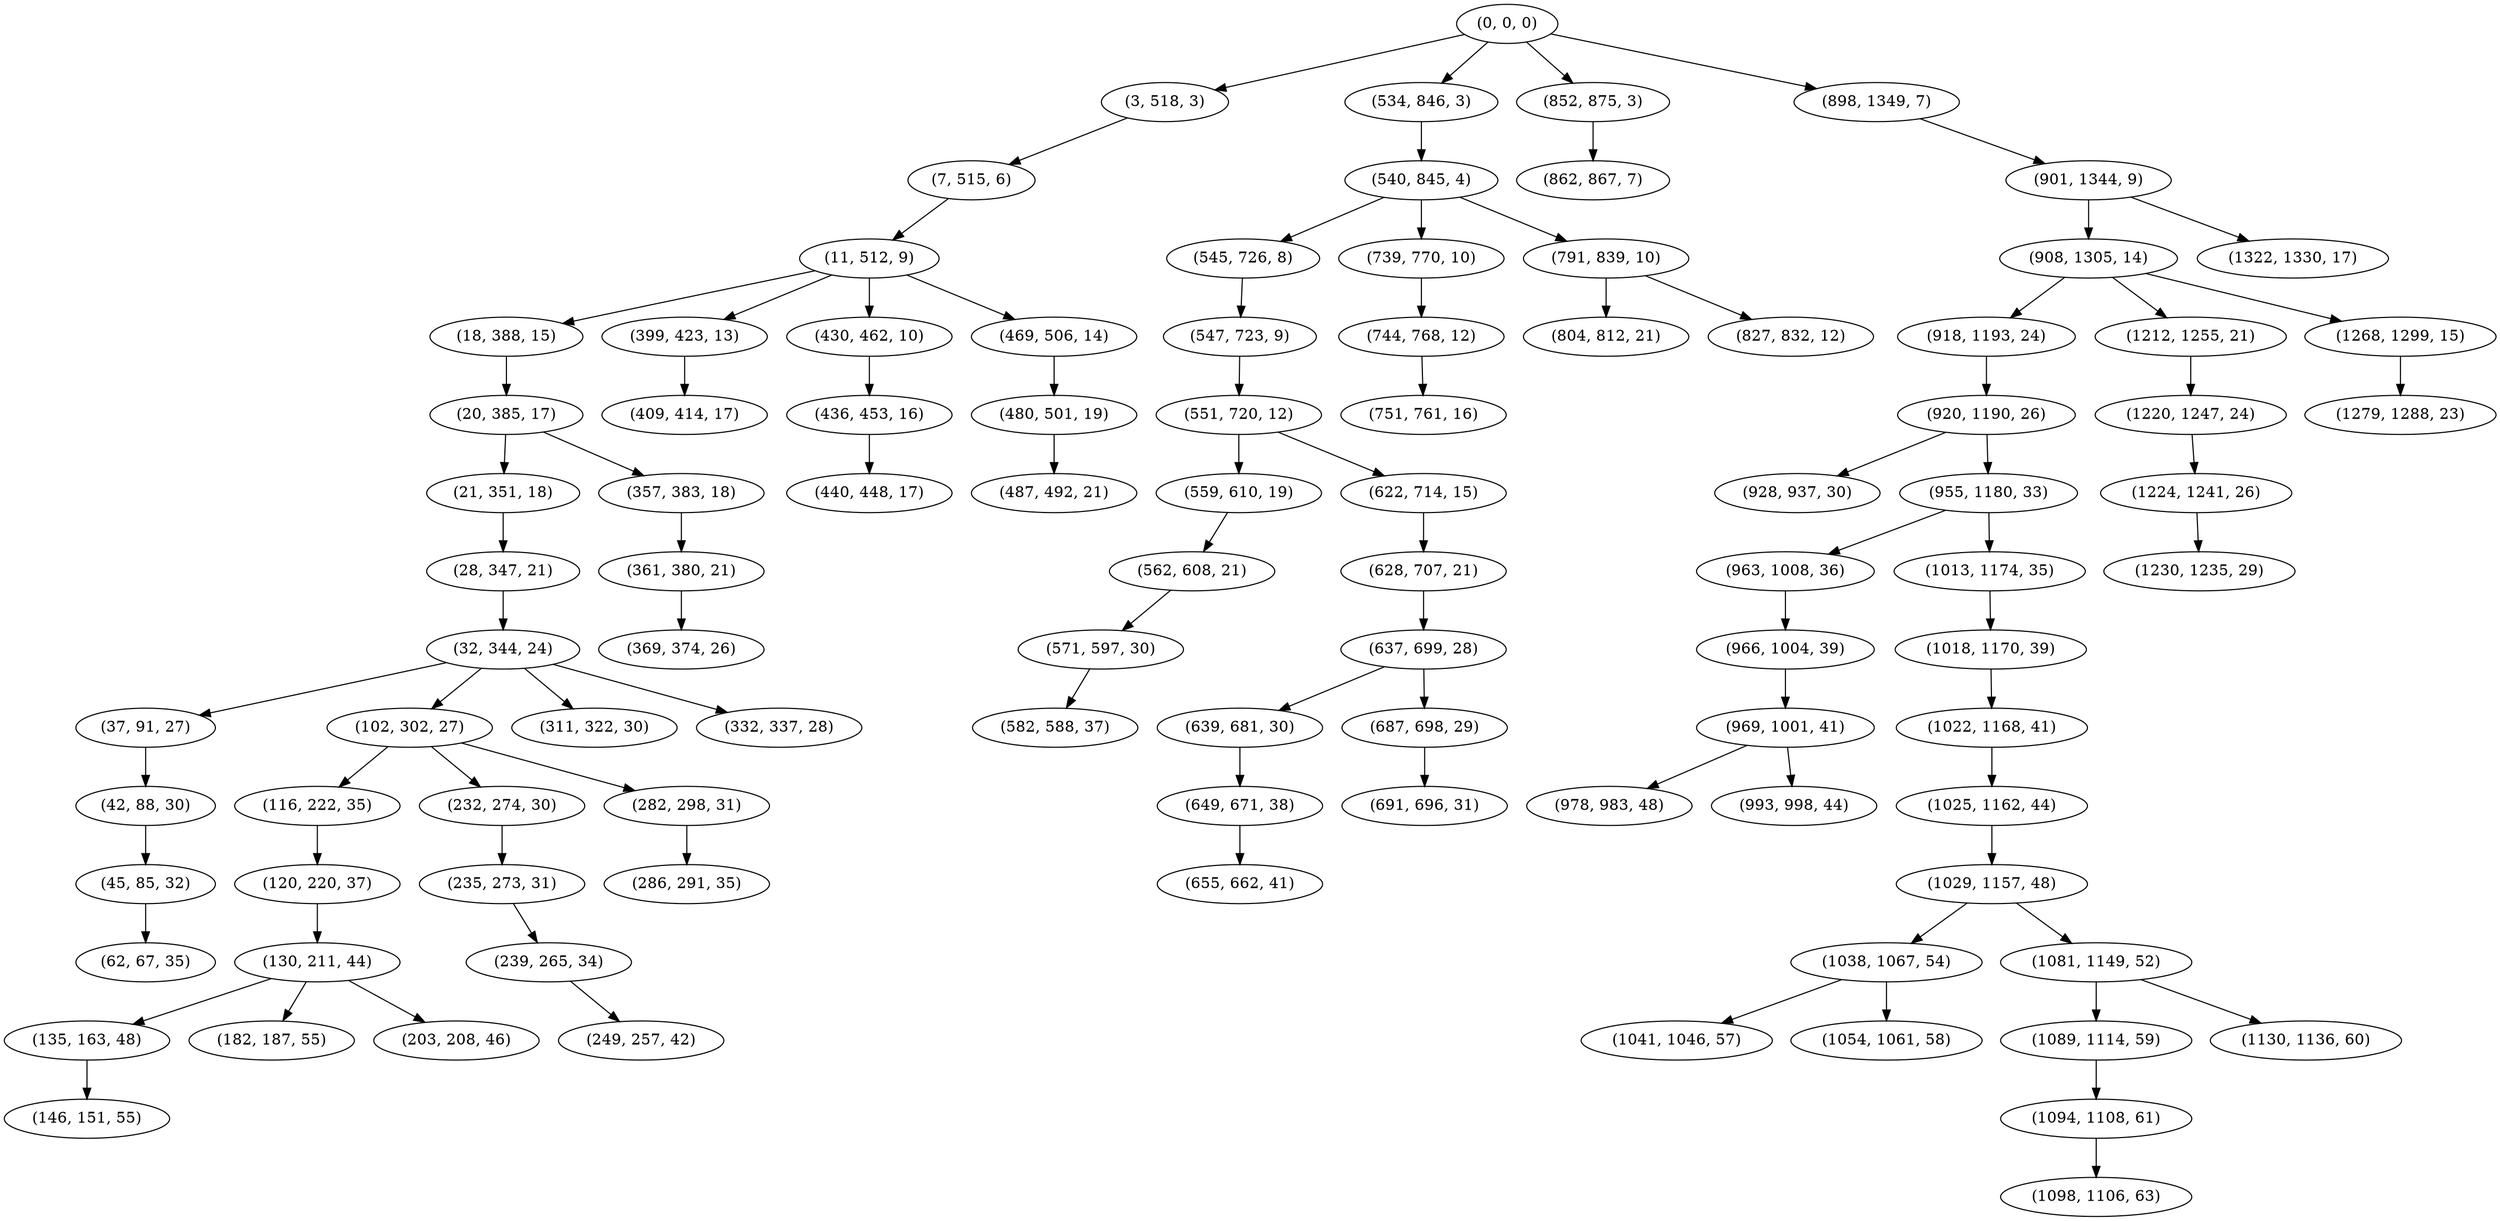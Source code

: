 digraph tree {
    "(0, 0, 0)";
    "(3, 518, 3)";
    "(7, 515, 6)";
    "(11, 512, 9)";
    "(18, 388, 15)";
    "(20, 385, 17)";
    "(21, 351, 18)";
    "(28, 347, 21)";
    "(32, 344, 24)";
    "(37, 91, 27)";
    "(42, 88, 30)";
    "(45, 85, 32)";
    "(62, 67, 35)";
    "(102, 302, 27)";
    "(116, 222, 35)";
    "(120, 220, 37)";
    "(130, 211, 44)";
    "(135, 163, 48)";
    "(146, 151, 55)";
    "(182, 187, 55)";
    "(203, 208, 46)";
    "(232, 274, 30)";
    "(235, 273, 31)";
    "(239, 265, 34)";
    "(249, 257, 42)";
    "(282, 298, 31)";
    "(286, 291, 35)";
    "(311, 322, 30)";
    "(332, 337, 28)";
    "(357, 383, 18)";
    "(361, 380, 21)";
    "(369, 374, 26)";
    "(399, 423, 13)";
    "(409, 414, 17)";
    "(430, 462, 10)";
    "(436, 453, 16)";
    "(440, 448, 17)";
    "(469, 506, 14)";
    "(480, 501, 19)";
    "(487, 492, 21)";
    "(534, 846, 3)";
    "(540, 845, 4)";
    "(545, 726, 8)";
    "(547, 723, 9)";
    "(551, 720, 12)";
    "(559, 610, 19)";
    "(562, 608, 21)";
    "(571, 597, 30)";
    "(582, 588, 37)";
    "(622, 714, 15)";
    "(628, 707, 21)";
    "(637, 699, 28)";
    "(639, 681, 30)";
    "(649, 671, 38)";
    "(655, 662, 41)";
    "(687, 698, 29)";
    "(691, 696, 31)";
    "(739, 770, 10)";
    "(744, 768, 12)";
    "(751, 761, 16)";
    "(791, 839, 10)";
    "(804, 812, 21)";
    "(827, 832, 12)";
    "(852, 875, 3)";
    "(862, 867, 7)";
    "(898, 1349, 7)";
    "(901, 1344, 9)";
    "(908, 1305, 14)";
    "(918, 1193, 24)";
    "(920, 1190, 26)";
    "(928, 937, 30)";
    "(955, 1180, 33)";
    "(963, 1008, 36)";
    "(966, 1004, 39)";
    "(969, 1001, 41)";
    "(978, 983, 48)";
    "(993, 998, 44)";
    "(1013, 1174, 35)";
    "(1018, 1170, 39)";
    "(1022, 1168, 41)";
    "(1025, 1162, 44)";
    "(1029, 1157, 48)";
    "(1038, 1067, 54)";
    "(1041, 1046, 57)";
    "(1054, 1061, 58)";
    "(1081, 1149, 52)";
    "(1089, 1114, 59)";
    "(1094, 1108, 61)";
    "(1098, 1106, 63)";
    "(1130, 1136, 60)";
    "(1212, 1255, 21)";
    "(1220, 1247, 24)";
    "(1224, 1241, 26)";
    "(1230, 1235, 29)";
    "(1268, 1299, 15)";
    "(1279, 1288, 23)";
    "(1322, 1330, 17)";
    "(0, 0, 0)" -> "(3, 518, 3)";
    "(0, 0, 0)" -> "(534, 846, 3)";
    "(0, 0, 0)" -> "(852, 875, 3)";
    "(0, 0, 0)" -> "(898, 1349, 7)";
    "(3, 518, 3)" -> "(7, 515, 6)";
    "(7, 515, 6)" -> "(11, 512, 9)";
    "(11, 512, 9)" -> "(18, 388, 15)";
    "(11, 512, 9)" -> "(399, 423, 13)";
    "(11, 512, 9)" -> "(430, 462, 10)";
    "(11, 512, 9)" -> "(469, 506, 14)";
    "(18, 388, 15)" -> "(20, 385, 17)";
    "(20, 385, 17)" -> "(21, 351, 18)";
    "(20, 385, 17)" -> "(357, 383, 18)";
    "(21, 351, 18)" -> "(28, 347, 21)";
    "(28, 347, 21)" -> "(32, 344, 24)";
    "(32, 344, 24)" -> "(37, 91, 27)";
    "(32, 344, 24)" -> "(102, 302, 27)";
    "(32, 344, 24)" -> "(311, 322, 30)";
    "(32, 344, 24)" -> "(332, 337, 28)";
    "(37, 91, 27)" -> "(42, 88, 30)";
    "(42, 88, 30)" -> "(45, 85, 32)";
    "(45, 85, 32)" -> "(62, 67, 35)";
    "(102, 302, 27)" -> "(116, 222, 35)";
    "(102, 302, 27)" -> "(232, 274, 30)";
    "(102, 302, 27)" -> "(282, 298, 31)";
    "(116, 222, 35)" -> "(120, 220, 37)";
    "(120, 220, 37)" -> "(130, 211, 44)";
    "(130, 211, 44)" -> "(135, 163, 48)";
    "(130, 211, 44)" -> "(182, 187, 55)";
    "(130, 211, 44)" -> "(203, 208, 46)";
    "(135, 163, 48)" -> "(146, 151, 55)";
    "(232, 274, 30)" -> "(235, 273, 31)";
    "(235, 273, 31)" -> "(239, 265, 34)";
    "(239, 265, 34)" -> "(249, 257, 42)";
    "(282, 298, 31)" -> "(286, 291, 35)";
    "(357, 383, 18)" -> "(361, 380, 21)";
    "(361, 380, 21)" -> "(369, 374, 26)";
    "(399, 423, 13)" -> "(409, 414, 17)";
    "(430, 462, 10)" -> "(436, 453, 16)";
    "(436, 453, 16)" -> "(440, 448, 17)";
    "(469, 506, 14)" -> "(480, 501, 19)";
    "(480, 501, 19)" -> "(487, 492, 21)";
    "(534, 846, 3)" -> "(540, 845, 4)";
    "(540, 845, 4)" -> "(545, 726, 8)";
    "(540, 845, 4)" -> "(739, 770, 10)";
    "(540, 845, 4)" -> "(791, 839, 10)";
    "(545, 726, 8)" -> "(547, 723, 9)";
    "(547, 723, 9)" -> "(551, 720, 12)";
    "(551, 720, 12)" -> "(559, 610, 19)";
    "(551, 720, 12)" -> "(622, 714, 15)";
    "(559, 610, 19)" -> "(562, 608, 21)";
    "(562, 608, 21)" -> "(571, 597, 30)";
    "(571, 597, 30)" -> "(582, 588, 37)";
    "(622, 714, 15)" -> "(628, 707, 21)";
    "(628, 707, 21)" -> "(637, 699, 28)";
    "(637, 699, 28)" -> "(639, 681, 30)";
    "(637, 699, 28)" -> "(687, 698, 29)";
    "(639, 681, 30)" -> "(649, 671, 38)";
    "(649, 671, 38)" -> "(655, 662, 41)";
    "(687, 698, 29)" -> "(691, 696, 31)";
    "(739, 770, 10)" -> "(744, 768, 12)";
    "(744, 768, 12)" -> "(751, 761, 16)";
    "(791, 839, 10)" -> "(804, 812, 21)";
    "(791, 839, 10)" -> "(827, 832, 12)";
    "(852, 875, 3)" -> "(862, 867, 7)";
    "(898, 1349, 7)" -> "(901, 1344, 9)";
    "(901, 1344, 9)" -> "(908, 1305, 14)";
    "(901, 1344, 9)" -> "(1322, 1330, 17)";
    "(908, 1305, 14)" -> "(918, 1193, 24)";
    "(908, 1305, 14)" -> "(1212, 1255, 21)";
    "(908, 1305, 14)" -> "(1268, 1299, 15)";
    "(918, 1193, 24)" -> "(920, 1190, 26)";
    "(920, 1190, 26)" -> "(928, 937, 30)";
    "(920, 1190, 26)" -> "(955, 1180, 33)";
    "(955, 1180, 33)" -> "(963, 1008, 36)";
    "(955, 1180, 33)" -> "(1013, 1174, 35)";
    "(963, 1008, 36)" -> "(966, 1004, 39)";
    "(966, 1004, 39)" -> "(969, 1001, 41)";
    "(969, 1001, 41)" -> "(978, 983, 48)";
    "(969, 1001, 41)" -> "(993, 998, 44)";
    "(1013, 1174, 35)" -> "(1018, 1170, 39)";
    "(1018, 1170, 39)" -> "(1022, 1168, 41)";
    "(1022, 1168, 41)" -> "(1025, 1162, 44)";
    "(1025, 1162, 44)" -> "(1029, 1157, 48)";
    "(1029, 1157, 48)" -> "(1038, 1067, 54)";
    "(1029, 1157, 48)" -> "(1081, 1149, 52)";
    "(1038, 1067, 54)" -> "(1041, 1046, 57)";
    "(1038, 1067, 54)" -> "(1054, 1061, 58)";
    "(1081, 1149, 52)" -> "(1089, 1114, 59)";
    "(1081, 1149, 52)" -> "(1130, 1136, 60)";
    "(1089, 1114, 59)" -> "(1094, 1108, 61)";
    "(1094, 1108, 61)" -> "(1098, 1106, 63)";
    "(1212, 1255, 21)" -> "(1220, 1247, 24)";
    "(1220, 1247, 24)" -> "(1224, 1241, 26)";
    "(1224, 1241, 26)" -> "(1230, 1235, 29)";
    "(1268, 1299, 15)" -> "(1279, 1288, 23)";
}
